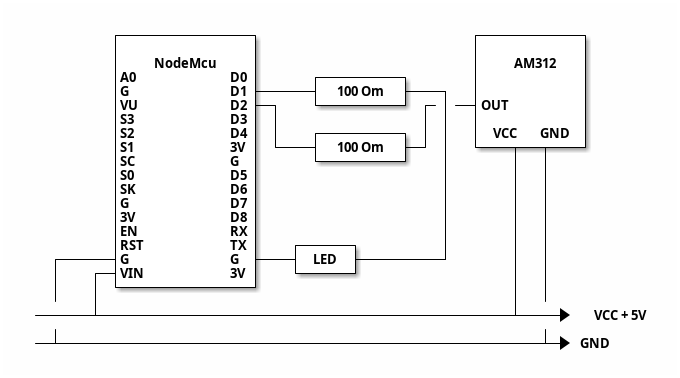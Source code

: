 @startditaa

         +-------------+                     +----------+
         |             |                     |          |
         |   NodeMcu   |                     |   AM312  |
         |A0         D0|     +--------+      |          |
         |G          D1+-----+ 100 Om +---+  |          |
         |VU         D2+-+   +--------+ +-|--+OUT       |
         |S3         D3| |              | |  |          |
         |S2         D4| |   +--------+ | |  | VCC  GND |
         |S1         3V| +---+ 100 Om +-+ |  +---+--+---+
         |SC         G |     +--------+   |      |  |
         |S0         D5|                  |      |  |
         |SK         D6|                  |      |  |
         |G          D7|                  |      |  |
         |3V         D8|                  |      |  |
         |EN         RX|                  |      |  |
         |RST        TX|   +-----+        |      |  |
   +-----+G          G +---+ LED +--------+      |  |
   |   +-+VIN        3V|   +-----+               |  |
   |   | +-------------+                         |  |
   |   |                                         |  |
 ------+-----------------------------------------+----> VCC + 5V
   |                                                |
 --+------------------------------------------------+-> GND

@endditaa